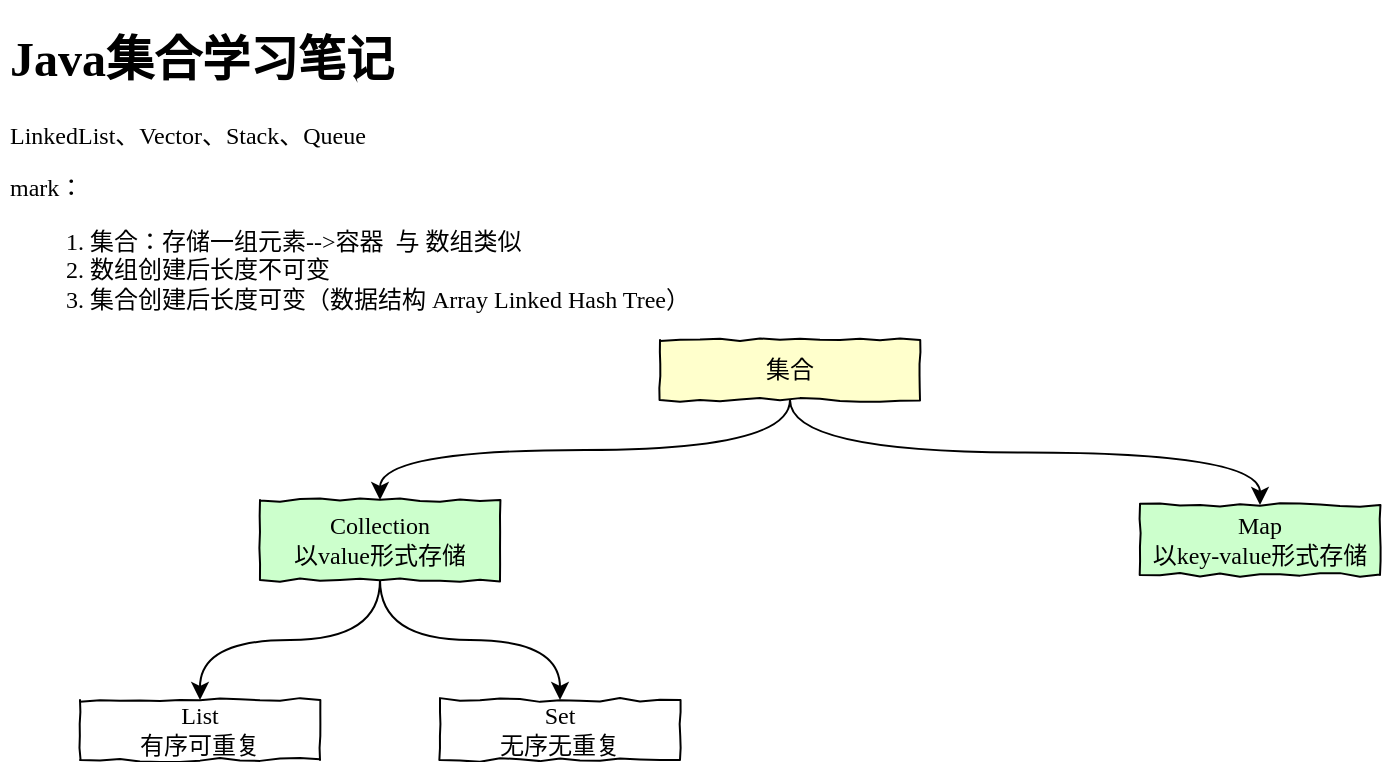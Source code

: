 <mxfile version="12.3.7" type="github" pages="1">
  <diagram id="3xXI39jnR7B76106hasf" name="第 1 页">
    <mxGraphModel dx="786" dy="418" grid="1" gridSize="10" guides="1" tooltips="1" connect="1" arrows="1" fold="1" page="1" pageScale="1" pageWidth="827" pageHeight="1169" math="0" shadow="0">
      <root>
        <mxCell id="0"/>
        <mxCell id="1" parent="0"/>
        <mxCell id="1aIFUvcx2rQvHL8H3FVU-1" value="&lt;h1&gt;Java集合学习笔记&lt;/h1&gt;&lt;p&gt;LinkedList、Vector、Stack、Queue&lt;/p&gt;&lt;p&gt;mark：&lt;/p&gt;&lt;p&gt;&lt;/p&gt;&lt;ol&gt;&lt;li&gt;集合：存储一组元素--&amp;gt;容器&amp;nbsp; 与 数组类似&lt;/li&gt;&lt;li&gt;数组创建后长度不可变&amp;nbsp;&lt;/li&gt;&lt;li&gt;集合创建后长度可变（数据结构 Array Linked Hash Tree）&lt;/li&gt;&lt;/ol&gt;&lt;p&gt;&lt;/p&gt;" style="text;html=1;strokeColor=none;fillColor=none;spacing=5;spacingTop=-20;whiteSpace=wrap;overflow=hidden;rounded=0;comic=1;fontFamily=Comic Sans MS;" vertex="1" parent="1">
          <mxGeometry x="50" y="10" width="420" height="150" as="geometry"/>
        </mxCell>
        <mxCell id="1aIFUvcx2rQvHL8H3FVU-13" style="edgeStyle=orthogonalEdgeStyle;rounded=0;orthogonalLoop=1;jettySize=auto;html=1;entryX=0.5;entryY=0;entryDx=0;entryDy=0;fontFamily=Comic Sans MS;exitX=0.5;exitY=1;exitDx=0;exitDy=0;curved=1;" edge="1" parent="1" source="1aIFUvcx2rQvHL8H3FVU-2" target="1aIFUvcx2rQvHL8H3FVU-12">
          <mxGeometry relative="1" as="geometry"/>
        </mxCell>
        <mxCell id="1aIFUvcx2rQvHL8H3FVU-23" style="edgeStyle=orthogonalEdgeStyle;curved=1;rounded=0;orthogonalLoop=1;jettySize=auto;html=1;entryX=0.5;entryY=0;entryDx=0;entryDy=0;fontFamily=Comic Sans MS;" edge="1" parent="1" source="1aIFUvcx2rQvHL8H3FVU-2" target="1aIFUvcx2rQvHL8H3FVU-8">
          <mxGeometry relative="1" as="geometry"/>
        </mxCell>
        <mxCell id="1aIFUvcx2rQvHL8H3FVU-2" value="Collection&lt;br&gt;以value形式存储" style="rounded=0;whiteSpace=wrap;html=1;comic=1;fontFamily=Comic Sans MS;fillColor=#CCFFCC;" vertex="1" parent="1">
          <mxGeometry x="180" y="250" width="120" height="40" as="geometry"/>
        </mxCell>
        <mxCell id="1aIFUvcx2rQvHL8H3FVU-8" value="List&lt;br&gt;有序可重复" style="rounded=0;whiteSpace=wrap;html=1;comic=1;fontFamily=Comic Sans MS;" vertex="1" parent="1">
          <mxGeometry x="90" y="350" width="120" height="30" as="geometry"/>
        </mxCell>
        <mxCell id="1aIFUvcx2rQvHL8H3FVU-3" value="Map&lt;br&gt;以key-value形式存储" style="rounded=0;whiteSpace=wrap;html=1;comic=1;fontFamily=Comic Sans MS;fillColor=#CCFFCC;" vertex="1" parent="1">
          <mxGeometry x="620" y="252.5" width="120" height="35" as="geometry"/>
        </mxCell>
        <mxCell id="1aIFUvcx2rQvHL8H3FVU-12" value="Set&lt;br&gt;无序无重复" style="rounded=0;whiteSpace=wrap;html=1;comic=1;fontFamily=Comic Sans MS;" vertex="1" parent="1">
          <mxGeometry x="270" y="350" width="120" height="30" as="geometry"/>
        </mxCell>
        <mxCell id="1aIFUvcx2rQvHL8H3FVU-21" style="edgeStyle=orthogonalEdgeStyle;curved=1;rounded=0;orthogonalLoop=1;jettySize=auto;html=1;exitX=0.5;exitY=1;exitDx=0;exitDy=0;entryX=0.5;entryY=0;entryDx=0;entryDy=0;fontFamily=Comic Sans MS;" edge="1" parent="1" source="1aIFUvcx2rQvHL8H3FVU-16" target="1aIFUvcx2rQvHL8H3FVU-2">
          <mxGeometry relative="1" as="geometry"/>
        </mxCell>
        <mxCell id="1aIFUvcx2rQvHL8H3FVU-22" style="edgeStyle=orthogonalEdgeStyle;curved=1;rounded=0;orthogonalLoop=1;jettySize=auto;html=1;fontFamily=Comic Sans MS;exitX=0.5;exitY=1;exitDx=0;exitDy=0;" edge="1" parent="1" source="1aIFUvcx2rQvHL8H3FVU-16" target="1aIFUvcx2rQvHL8H3FVU-3">
          <mxGeometry relative="1" as="geometry"/>
        </mxCell>
        <mxCell id="1aIFUvcx2rQvHL8H3FVU-16" value="集合" style="rounded=0;whiteSpace=wrap;html=1;comic=1;fontFamily=Comic Sans MS;fillColor=#FFFFCC;" vertex="1" parent="1">
          <mxGeometry x="380" y="170" width="130" height="30" as="geometry"/>
        </mxCell>
      </root>
    </mxGraphModel>
  </diagram>
</mxfile>
